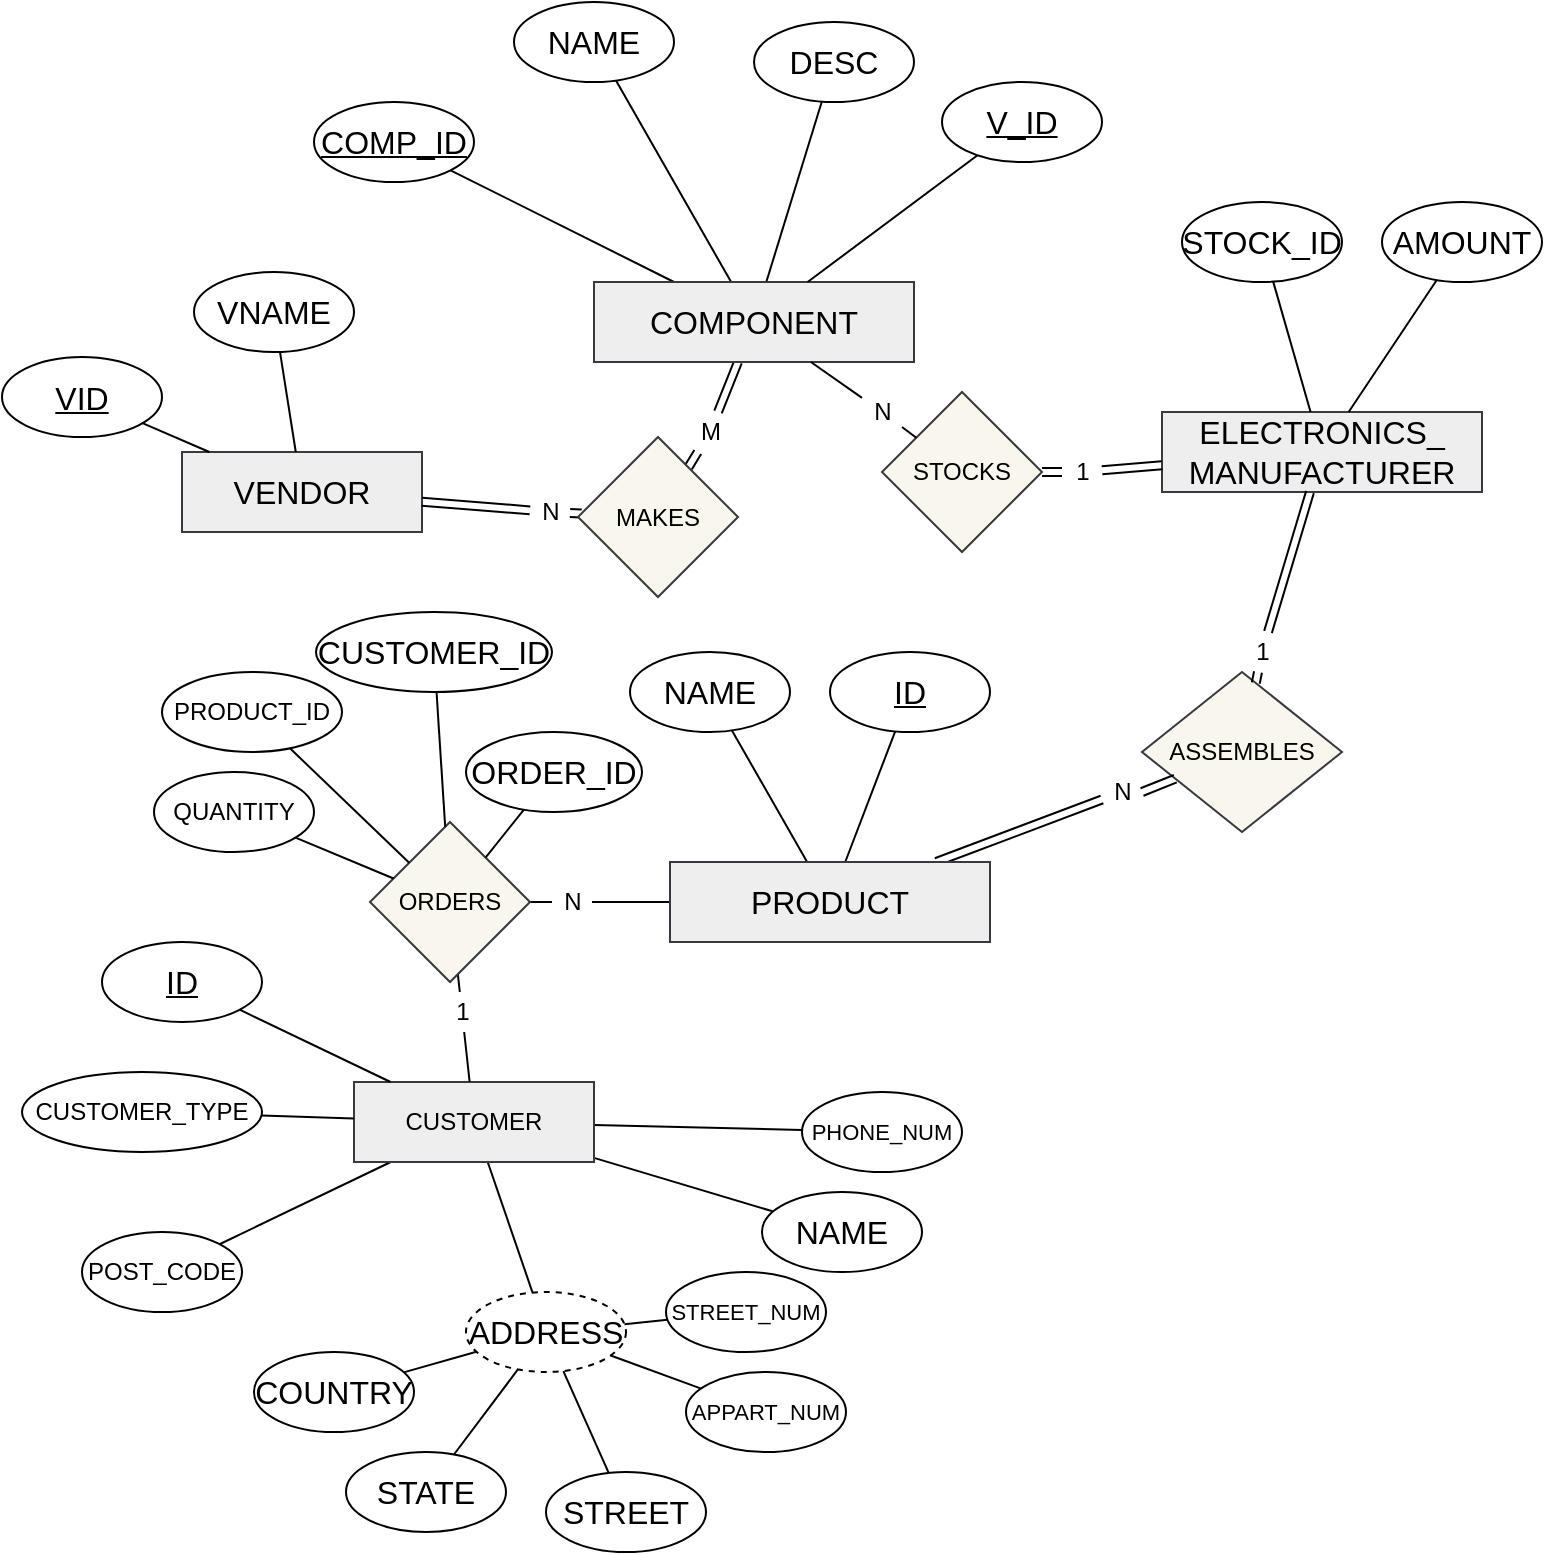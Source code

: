 <mxfile version="12.8.8" type="google"><diagram id="C5RBs43oDa-KdzZeNtuy" name="Page-1"><mxGraphModel dx="601" dy="880" grid="1" gridSize="10" guides="1" tooltips="1" connect="1" arrows="1" fold="1" page="1" pageScale="1" pageWidth="827" pageHeight="1169" math="0" shadow="0"><root><mxCell id="WIyWlLk6GJQsqaUBKTNV-0"/><mxCell id="WIyWlLk6GJQsqaUBKTNV-1" parent="WIyWlLk6GJQsqaUBKTNV-0"/><mxCell id="TzyiOqZJx_3DyyZnkIOd-8" style="rounded=0;orthogonalLoop=1;jettySize=auto;html=1;startArrow=none;startFill=0;endArrow=none;endFill=0;strokeWidth=1;" parent="WIyWlLk6GJQsqaUBKTNV-1" source="TzyiOqZJx_3DyyZnkIOd-5" target="TzyiOqZJx_3DyyZnkIOd-0" edge="1"><mxGeometry relative="1" as="geometry"/></mxCell><mxCell id="TzyiOqZJx_3DyyZnkIOd-5" value="&lt;font style=&quot;font-size: 16px&quot;&gt;NAME&lt;/font&gt;" style="ellipse;whiteSpace=wrap;html=1;" parent="WIyWlLk6GJQsqaUBKTNV-1" vertex="1"><mxGeometry x="334" y="440" width="80" height="40" as="geometry"/></mxCell><mxCell id="TzyiOqZJx_3DyyZnkIOd-7" style="rounded=0;orthogonalLoop=1;jettySize=auto;html=1;strokeWidth=1;endArrow=none;endFill=0;" parent="WIyWlLk6GJQsqaUBKTNV-1" source="TzyiOqZJx_3DyyZnkIOd-6" target="TzyiOqZJx_3DyyZnkIOd-0" edge="1"><mxGeometry relative="1" as="geometry"/></mxCell><mxCell id="TzyiOqZJx_3DyyZnkIOd-6" value="&lt;font style=&quot;font-size: 16px&quot;&gt;&lt;u&gt;ID&lt;/u&gt;&lt;br&gt;&lt;/font&gt;" style="ellipse;whiteSpace=wrap;html=1;" parent="WIyWlLk6GJQsqaUBKTNV-1" vertex="1"><mxGeometry x="434" y="440" width="80" height="40" as="geometry"/></mxCell><mxCell id="NfVa8kKm3sJhQS1edrzk-36" style="edgeStyle=none;rounded=0;orthogonalLoop=1;jettySize=auto;html=1;endArrow=none;endFill=0;shape=link;" parent="WIyWlLk6GJQsqaUBKTNV-1" source="NfVa8kKm3sJhQS1edrzk-58" target="NfVa8kKm3sJhQS1edrzk-35" edge="1"><mxGeometry relative="1" as="geometry"/></mxCell><mxCell id="TzyiOqZJx_3DyyZnkIOd-9" value="&lt;font style=&quot;font-size: 16px&quot;&gt;ELECTRONICS_&lt;br&gt;MANUFACTURER&lt;/font&gt;" style="rounded=0;whiteSpace=wrap;html=1;fillColor=#eeeeee;strokeColor=#36393d;" parent="WIyWlLk6GJQsqaUBKTNV-1" vertex="1"><mxGeometry x="600" y="320" width="160" height="40" as="geometry"/></mxCell><mxCell id="TzyiOqZJx_3DyyZnkIOd-26" value="" style="edgeStyle=none;rounded=0;orthogonalLoop=1;jettySize=auto;html=1;startArrow=none;startFill=0;endArrow=none;endFill=0;strokeWidth=1;labelPosition=left;verticalLabelPosition=top;align=right;verticalAlign=bottom;shape=link;" parent="WIyWlLk6GJQsqaUBKTNV-1" source="NfVa8kKm3sJhQS1edrzk-30" target="TzyiOqZJx_3DyyZnkIOd-22" edge="1"><mxGeometry relative="1" as="geometry"><mxPoint x="598" y="335" as="targetPoint"/></mxGeometry></mxCell><mxCell id="TzyiOqZJx_3DyyZnkIOd-27" value="" style="edgeStyle=none;rounded=0;orthogonalLoop=1;jettySize=auto;html=1;startArrow=none;startFill=0;endArrow=none;endFill=0;strokeWidth=1;shape=link;" parent="WIyWlLk6GJQsqaUBKTNV-1" source="NfVa8kKm3sJhQS1edrzk-41" target="TzyiOqZJx_3DyyZnkIOd-0" edge="1"><mxGeometry relative="1" as="geometry"/></mxCell><mxCell id="TzyiOqZJx_3DyyZnkIOd-11" value="ASSEMBLES" style="rhombus;whiteSpace=wrap;html=1;fillColor=#f9f7ed;strokeColor=#36393d;" parent="WIyWlLk6GJQsqaUBKTNV-1" vertex="1"><mxGeometry x="590" y="450" width="100" height="80" as="geometry"/></mxCell><mxCell id="TzyiOqZJx_3DyyZnkIOd-24" style="edgeStyle=none;rounded=0;orthogonalLoop=1;jettySize=auto;html=1;startArrow=none;startFill=0;endArrow=none;endFill=0;strokeWidth=1;shape=link;" parent="WIyWlLk6GJQsqaUBKTNV-1" source="NfVa8kKm3sJhQS1edrzk-54" target="NfVa8kKm3sJhQS1edrzk-40" edge="1"><mxGeometry relative="1" as="geometry"><mxPoint x="498" y="435" as="targetPoint"/></mxGeometry></mxCell><mxCell id="TzyiOqZJx_3DyyZnkIOd-17" value="&lt;font style=&quot;font-size: 16px&quot;&gt;VENDOR&lt;/font&gt;" style="rounded=0;whiteSpace=wrap;html=1;fillColor=#eeeeee;strokeColor=#36393d;" parent="WIyWlLk6GJQsqaUBKTNV-1" vertex="1"><mxGeometry x="110" y="340" width="120" height="40" as="geometry"/></mxCell><mxCell id="TzyiOqZJx_3DyyZnkIOd-35" style="edgeStyle=none;rounded=0;orthogonalLoop=1;jettySize=auto;html=1;startArrow=none;startFill=0;endArrow=none;endFill=0;strokeWidth=1;" parent="WIyWlLk6GJQsqaUBKTNV-1" source="TzyiOqZJx_3DyyZnkIOd-22" target="TzyiOqZJx_3DyyZnkIOd-34" edge="1"><mxGeometry relative="1" as="geometry"/></mxCell><mxCell id="TzyiOqZJx_3DyyZnkIOd-36" style="edgeStyle=none;rounded=0;orthogonalLoop=1;jettySize=auto;html=1;startArrow=none;startFill=0;endArrow=none;endFill=0;strokeWidth=1;" parent="WIyWlLk6GJQsqaUBKTNV-1" source="TzyiOqZJx_3DyyZnkIOd-22" target="TzyiOqZJx_3DyyZnkIOd-33" edge="1"><mxGeometry relative="1" as="geometry"/></mxCell><mxCell id="TzyiOqZJx_3DyyZnkIOd-37" style="edgeStyle=none;rounded=0;orthogonalLoop=1;jettySize=auto;html=1;startArrow=none;startFill=0;endArrow=none;endFill=0;strokeWidth=1;" parent="WIyWlLk6GJQsqaUBKTNV-1" source="TzyiOqZJx_3DyyZnkIOd-22" target="TzyiOqZJx_3DyyZnkIOd-32" edge="1"><mxGeometry relative="1" as="geometry"/></mxCell><mxCell id="TzyiOqZJx_3DyyZnkIOd-22" value="&lt;font style=&quot;font-size: 16px&quot;&gt;COMPONENT&lt;br&gt;&lt;/font&gt;" style="rounded=0;whiteSpace=wrap;html=1;fillColor=#eeeeee;strokeColor=#36393d;" parent="WIyWlLk6GJQsqaUBKTNV-1" vertex="1"><mxGeometry x="316" y="255" width="160" height="40" as="geometry"/></mxCell><mxCell id="TzyiOqZJx_3DyyZnkIOd-41" style="edgeStyle=none;rounded=0;orthogonalLoop=1;jettySize=auto;html=1;startArrow=none;startFill=0;endArrow=none;endFill=0;strokeWidth=1;" parent="WIyWlLk6GJQsqaUBKTNV-1" source="NfVa8kKm3sJhQS1edrzk-43" target="TzyiOqZJx_3DyyZnkIOd-0" edge="1"><mxGeometry relative="1" as="geometry"/></mxCell><mxCell id="TzyiOqZJx_3DyyZnkIOd-32" value="&lt;font style=&quot;font-size: 16px&quot;&gt;&lt;u&gt;COMP_ID&lt;/u&gt;&lt;br&gt;&lt;/font&gt;" style="ellipse;whiteSpace=wrap;html=1;" parent="WIyWlLk6GJQsqaUBKTNV-1" vertex="1"><mxGeometry x="176" y="165" width="80" height="40" as="geometry"/></mxCell><mxCell id="TzyiOqZJx_3DyyZnkIOd-33" value="&lt;span style=&quot;font-size: 16px&quot;&gt;NAME&lt;/span&gt;" style="ellipse;whiteSpace=wrap;html=1;" parent="WIyWlLk6GJQsqaUBKTNV-1" vertex="1"><mxGeometry x="276" y="115" width="80" height="40" as="geometry"/></mxCell><mxCell id="TzyiOqZJx_3DyyZnkIOd-34" value="&lt;font style=&quot;font-size: 16px&quot;&gt;DESC&lt;/font&gt;" style="ellipse;whiteSpace=wrap;html=1;" parent="WIyWlLk6GJQsqaUBKTNV-1" vertex="1"><mxGeometry x="396" y="125" width="80" height="40" as="geometry"/></mxCell><mxCell id="NfVa8kKm3sJhQS1edrzk-0" style="rounded=0;orthogonalLoop=1;jettySize=auto;html=1;endArrow=none;endFill=0;" parent="WIyWlLk6GJQsqaUBKTNV-1" source="TzyiOqZJx_3DyyZnkIOd-42" target="NfVa8kKm3sJhQS1edrzk-49" edge="1"><mxGeometry relative="1" as="geometry"><mxPoint x="594" y="744.839" as="targetPoint"/></mxGeometry></mxCell><mxCell id="TzyiOqZJx_3DyyZnkIOd-42" value="&lt;font style=&quot;font-size: 16px&quot;&gt;NAME&lt;/font&gt;" style="ellipse;whiteSpace=wrap;html=1;" parent="WIyWlLk6GJQsqaUBKTNV-1" vertex="1"><mxGeometry x="400" y="710" width="80" height="40" as="geometry"/></mxCell><mxCell id="NfVa8kKm3sJhQS1edrzk-25" style="edgeStyle=none;rounded=0;orthogonalLoop=1;jettySize=auto;html=1;endArrow=none;endFill=0;" parent="WIyWlLk6GJQsqaUBKTNV-1" source="TzyiOqZJx_3DyyZnkIOd-44" target="NfVa8kKm3sJhQS1edrzk-49" edge="1"><mxGeometry relative="1" as="geometry"><mxPoint x="205.636" y="852.5" as="targetPoint"/></mxGeometry></mxCell><mxCell id="TzyiOqZJx_3DyyZnkIOd-44" value="&lt;font&gt;&lt;font style=&quot;font-size: 12px&quot;&gt;POST_CODE&lt;/font&gt;&lt;br&gt;&lt;/font&gt;" style="ellipse;whiteSpace=wrap;html=1;" parent="WIyWlLk6GJQsqaUBKTNV-1" vertex="1"><mxGeometry x="60" y="730" width="80" height="40" as="geometry"/></mxCell><mxCell id="NfVa8kKm3sJhQS1edrzk-1" style="edgeStyle=none;rounded=0;orthogonalLoop=1;jettySize=auto;html=1;endArrow=none;endFill=0;" parent="WIyWlLk6GJQsqaUBKTNV-1" source="TzyiOqZJx_3DyyZnkIOd-45" target="NfVa8kKm3sJhQS1edrzk-49" edge="1"><mxGeometry relative="1" as="geometry"><mxPoint x="594" y="729.412" as="targetPoint"/></mxGeometry></mxCell><mxCell id="TzyiOqZJx_3DyyZnkIOd-45" value="&lt;font&gt;&lt;font style=&quot;font-size: 11px&quot;&gt;PHONE_NUM&lt;/font&gt;&lt;br&gt;&lt;/font&gt;" style="ellipse;whiteSpace=wrap;html=1;" parent="WIyWlLk6GJQsqaUBKTNV-1" vertex="1"><mxGeometry x="420" y="660" width="80" height="40" as="geometry"/></mxCell><mxCell id="NfVa8kKm3sJhQS1edrzk-2" style="edgeStyle=none;rounded=0;orthogonalLoop=1;jettySize=auto;html=1;endArrow=none;endFill=0;" parent="WIyWlLk6GJQsqaUBKTNV-1" source="TzyiOqZJx_3DyyZnkIOd-46" target="NfVa8kKm3sJhQS1edrzk-49" edge="1"><mxGeometry relative="1" as="geometry"><mxPoint x="542" y="760" as="targetPoint"/></mxGeometry></mxCell><mxCell id="TzyiOqZJx_3DyyZnkIOd-46" value="&lt;font style=&quot;font-size: 16px&quot;&gt;ADDRESS&lt;br&gt;&lt;/font&gt;" style="ellipse;whiteSpace=wrap;html=1;dashed=1;" parent="WIyWlLk6GJQsqaUBKTNV-1" vertex="1"><mxGeometry x="252" y="760" width="80" height="40" as="geometry"/></mxCell><mxCell id="NfVa8kKm3sJhQS1edrzk-16" style="edgeStyle=none;rounded=0;orthogonalLoop=1;jettySize=auto;html=1;endArrow=none;endFill=0;" parent="WIyWlLk6GJQsqaUBKTNV-1" source="NfVa8kKm3sJhQS1edrzk-4" target="TzyiOqZJx_3DyyZnkIOd-46" edge="1"><mxGeometry relative="1" as="geometry"/></mxCell><mxCell id="NfVa8kKm3sJhQS1edrzk-4" value="&lt;font&gt;&lt;font style=&quot;font-size: 11px&quot;&gt;STREET_NUM&lt;/font&gt;&lt;br&gt;&lt;/font&gt;" style="ellipse;whiteSpace=wrap;html=1;" parent="WIyWlLk6GJQsqaUBKTNV-1" vertex="1"><mxGeometry x="352" y="750" width="80" height="40" as="geometry"/></mxCell><mxCell id="NfVa8kKm3sJhQS1edrzk-15" style="edgeStyle=none;rounded=0;orthogonalLoop=1;jettySize=auto;html=1;endArrow=none;endFill=0;" parent="WIyWlLk6GJQsqaUBKTNV-1" source="NfVa8kKm3sJhQS1edrzk-6" target="TzyiOqZJx_3DyyZnkIOd-46" edge="1"><mxGeometry relative="1" as="geometry"/></mxCell><mxCell id="NfVa8kKm3sJhQS1edrzk-6" value="&lt;font style=&quot;font-size: 16px&quot;&gt;STREET&lt;br&gt;&lt;/font&gt;" style="ellipse;whiteSpace=wrap;html=1;" parent="WIyWlLk6GJQsqaUBKTNV-1" vertex="1"><mxGeometry x="292" y="850" width="80" height="40" as="geometry"/></mxCell><mxCell id="NfVa8kKm3sJhQS1edrzk-17" style="edgeStyle=none;rounded=0;orthogonalLoop=1;jettySize=auto;html=1;endArrow=none;endFill=0;" parent="WIyWlLk6GJQsqaUBKTNV-1" source="NfVa8kKm3sJhQS1edrzk-7" target="TzyiOqZJx_3DyyZnkIOd-46" edge="1"><mxGeometry relative="1" as="geometry"/></mxCell><mxCell id="NfVa8kKm3sJhQS1edrzk-7" value="&lt;font&gt;&lt;font style=&quot;font-size: 11px&quot;&gt;APPART_NUM&lt;/font&gt;&lt;br&gt;&lt;/font&gt;" style="ellipse;whiteSpace=wrap;html=1;" parent="WIyWlLk6GJQsqaUBKTNV-1" vertex="1"><mxGeometry x="362" y="800" width="80" height="40" as="geometry"/></mxCell><mxCell id="NfVa8kKm3sJhQS1edrzk-14" style="edgeStyle=none;rounded=0;orthogonalLoop=1;jettySize=auto;html=1;endArrow=none;endFill=0;" parent="WIyWlLk6GJQsqaUBKTNV-1" source="NfVa8kKm3sJhQS1edrzk-8" target="TzyiOqZJx_3DyyZnkIOd-46" edge="1"><mxGeometry relative="1" as="geometry"/></mxCell><mxCell id="NfVa8kKm3sJhQS1edrzk-8" value="&lt;font style=&quot;font-size: 16px&quot;&gt;STATE&lt;br&gt;&lt;/font&gt;" style="ellipse;whiteSpace=wrap;html=1;" parent="WIyWlLk6GJQsqaUBKTNV-1" vertex="1"><mxGeometry x="192" y="840" width="80" height="40" as="geometry"/></mxCell><mxCell id="NfVa8kKm3sJhQS1edrzk-13" style="edgeStyle=none;rounded=0;orthogonalLoop=1;jettySize=auto;html=1;endArrow=none;endFill=0;" parent="WIyWlLk6GJQsqaUBKTNV-1" source="NfVa8kKm3sJhQS1edrzk-9" target="TzyiOqZJx_3DyyZnkIOd-46" edge="1"><mxGeometry relative="1" as="geometry"/></mxCell><mxCell id="NfVa8kKm3sJhQS1edrzk-9" value="&lt;font style=&quot;font-size: 16px&quot;&gt;COUNTRY&lt;br&gt;&lt;/font&gt;" style="ellipse;whiteSpace=wrap;html=1;" parent="WIyWlLk6GJQsqaUBKTNV-1" vertex="1"><mxGeometry x="146" y="790" width="80" height="40" as="geometry"/></mxCell><mxCell id="NfVa8kKm3sJhQS1edrzk-30" value="M" style="text;html=1;align=center;verticalAlign=middle;resizable=0;points=[];autosize=1;" parent="WIyWlLk6GJQsqaUBKTNV-1" vertex="1"><mxGeometry x="359" y="320" width="30" height="20" as="geometry"/></mxCell><mxCell id="NfVa8kKm3sJhQS1edrzk-31" value="" style="edgeStyle=none;rounded=0;orthogonalLoop=1;jettySize=auto;html=1;startArrow=none;startFill=0;endArrow=none;endFill=0;strokeWidth=1;labelPosition=left;verticalLabelPosition=top;align=right;verticalAlign=bottom;shape=link;" parent="WIyWlLk6GJQsqaUBKTNV-1" source="NfVa8kKm3sJhQS1edrzk-40" target="NfVa8kKm3sJhQS1edrzk-30" edge="1"><mxGeometry relative="1" as="geometry"><mxPoint x="438.631" y="414.369" as="sourcePoint"/><mxPoint x="402.118" y="295" as="targetPoint"/></mxGeometry></mxCell><mxCell id="NfVa8kKm3sJhQS1edrzk-37" style="edgeStyle=none;rounded=0;orthogonalLoop=1;jettySize=auto;html=1;endArrow=none;endFill=0;" parent="WIyWlLk6GJQsqaUBKTNV-1" source="NfVa8kKm3sJhQS1edrzk-56" target="TzyiOqZJx_3DyyZnkIOd-22" edge="1"><mxGeometry relative="1" as="geometry"/></mxCell><mxCell id="NfVa8kKm3sJhQS1edrzk-35" value="STOCKS" style="rhombus;whiteSpace=wrap;html=1;fillColor=#f9f7ed;strokeColor=#36393d;" parent="WIyWlLk6GJQsqaUBKTNV-1" vertex="1"><mxGeometry x="460" y="310" width="80" height="80" as="geometry"/></mxCell><mxCell id="NfVa8kKm3sJhQS1edrzk-39" style="edgeStyle=none;rounded=0;orthogonalLoop=1;jettySize=auto;html=1;startArrow=none;startFill=0;endArrow=none;endFill=0;strokeWidth=1;shape=link;" parent="WIyWlLk6GJQsqaUBKTNV-1" source="NfVa8kKm3sJhQS1edrzk-45" target="TzyiOqZJx_3DyyZnkIOd-11" edge="1"><mxGeometry relative="1" as="geometry"><mxPoint x="766.296" y="307.5" as="sourcePoint"/><mxPoint x="661.951" y="432.5" as="targetPoint"/></mxGeometry></mxCell><mxCell id="NfVa8kKm3sJhQS1edrzk-40" value="MAKES" style="rhombus;whiteSpace=wrap;html=1;fillColor=#f9f7ed;strokeColor=#36393d;" parent="WIyWlLk6GJQsqaUBKTNV-1" vertex="1"><mxGeometry x="308" y="332.5" width="80" height="80" as="geometry"/></mxCell><mxCell id="NfVa8kKm3sJhQS1edrzk-41" value="N" style="text;html=1;align=center;verticalAlign=middle;resizable=0;points=[];autosize=1;" parent="WIyWlLk6GJQsqaUBKTNV-1" vertex="1"><mxGeometry x="570" y="500" width="20" height="20" as="geometry"/></mxCell><mxCell id="NfVa8kKm3sJhQS1edrzk-42" value="" style="edgeStyle=none;rounded=0;orthogonalLoop=1;jettySize=auto;html=1;entryX=1;entryY=0.5;entryDx=0;entryDy=0;startArrow=none;startFill=0;endArrow=none;endFill=0;strokeWidth=1;shape=link;" parent="WIyWlLk6GJQsqaUBKTNV-1" source="TzyiOqZJx_3DyyZnkIOd-11" target="NfVa8kKm3sJhQS1edrzk-41" edge="1"><mxGeometry relative="1" as="geometry"><mxPoint x="596.477" y="495.181" as="sourcePoint"/><mxPoint x="514" y="505" as="targetPoint"/></mxGeometry></mxCell><mxCell id="NfVa8kKm3sJhQS1edrzk-43" value="N" style="text;html=1;align=center;verticalAlign=middle;resizable=0;points=[];autosize=1;" parent="WIyWlLk6GJQsqaUBKTNV-1" vertex="1"><mxGeometry x="295" y="555" width="20" height="20" as="geometry"/></mxCell><mxCell id="NfVa8kKm3sJhQS1edrzk-44" style="edgeStyle=none;rounded=0;orthogonalLoop=1;jettySize=auto;html=1;startArrow=none;startFill=0;endArrow=none;endFill=0;strokeWidth=1;" parent="WIyWlLk6GJQsqaUBKTNV-1" source="TzyiOqZJx_3DyyZnkIOd-29" target="NfVa8kKm3sJhQS1edrzk-43" edge="1"><mxGeometry relative="1" as="geometry"><mxPoint x="251.276" y="427.776" as="sourcePoint"/><mxPoint x="360" y="413.214" as="targetPoint"/></mxGeometry></mxCell><mxCell id="NfVa8kKm3sJhQS1edrzk-45" value="1" style="text;html=1;align=center;verticalAlign=middle;resizable=0;points=[];autosize=1;" parent="WIyWlLk6GJQsqaUBKTNV-1" vertex="1"><mxGeometry x="640" y="430" width="20" height="20" as="geometry"/></mxCell><mxCell id="NfVa8kKm3sJhQS1edrzk-46" style="edgeStyle=none;rounded=0;orthogonalLoop=1;jettySize=auto;html=1;startArrow=none;startFill=0;endArrow=none;endFill=0;strokeWidth=1;shape=link;" parent="WIyWlLk6GJQsqaUBKTNV-1" source="TzyiOqZJx_3DyyZnkIOd-9" target="NfVa8kKm3sJhQS1edrzk-45" edge="1"><mxGeometry relative="1" as="geometry"><mxPoint x="674.667" y="360" as="sourcePoint"/><mxPoint x="648.791" y="457.033" as="targetPoint"/></mxGeometry></mxCell><mxCell id="NfVa8kKm3sJhQS1edrzk-50" style="edgeStyle=none;rounded=0;orthogonalLoop=1;jettySize=auto;html=1;endArrow=none;endFill=0;" parent="WIyWlLk6GJQsqaUBKTNV-1" source="NfVa8kKm3sJhQS1edrzk-52" target="TzyiOqZJx_3DyyZnkIOd-29" edge="1"><mxGeometry relative="1" as="geometry"><Array as="points"/></mxGeometry></mxCell><mxCell id="NfVa8kKm3sJhQS1edrzk-49" value="CUSTOMER" style="rounded=0;whiteSpace=wrap;html=1;fillColor=#eeeeee;strokeColor=#36393d;" parent="WIyWlLk6GJQsqaUBKTNV-1" vertex="1"><mxGeometry x="196" y="655" width="120" height="40" as="geometry"/></mxCell><mxCell id="NfVa8kKm3sJhQS1edrzk-52" value="1" style="text;html=1;align=center;verticalAlign=middle;resizable=0;points=[];autosize=1;" parent="WIyWlLk6GJQsqaUBKTNV-1" vertex="1"><mxGeometry x="240" y="610" width="20" height="20" as="geometry"/></mxCell><mxCell id="NfVa8kKm3sJhQS1edrzk-53" style="edgeStyle=none;rounded=0;orthogonalLoop=1;jettySize=auto;html=1;endArrow=none;endFill=0;" parent="WIyWlLk6GJQsqaUBKTNV-1" source="NfVa8kKm3sJhQS1edrzk-49" target="NfVa8kKm3sJhQS1edrzk-52" edge="1"><mxGeometry relative="1" as="geometry"><mxPoint x="267.037" y="685" as="sourcePoint"/><mxPoint x="255.161" y="604.839" as="targetPoint"/><Array as="points"/></mxGeometry></mxCell><mxCell id="NfVa8kKm3sJhQS1edrzk-54" value="N" style="text;html=1;align=center;verticalAlign=middle;resizable=0;points=[];autosize=1;" parent="WIyWlLk6GJQsqaUBKTNV-1" vertex="1"><mxGeometry x="284" y="360" width="20" height="20" as="geometry"/></mxCell><mxCell id="NfVa8kKm3sJhQS1edrzk-55" style="edgeStyle=none;rounded=0;orthogonalLoop=1;jettySize=auto;html=1;startArrow=none;startFill=0;endArrow=none;endFill=0;strokeWidth=1;shape=link;" parent="WIyWlLk6GJQsqaUBKTNV-1" source="TzyiOqZJx_3DyyZnkIOd-17" target="NfVa8kKm3sJhQS1edrzk-54" edge="1"><mxGeometry relative="1" as="geometry"><mxPoint x="320.301" y="360.199" as="targetPoint"/><mxPoint x="241.037" y="325" as="sourcePoint"/></mxGeometry></mxCell><mxCell id="NfVa8kKm3sJhQS1edrzk-56" value="N" style="text;html=1;align=center;verticalAlign=middle;resizable=0;points=[];autosize=1;" parent="WIyWlLk6GJQsqaUBKTNV-1" vertex="1"><mxGeometry x="450" y="310" width="20" height="20" as="geometry"/></mxCell><mxCell id="NfVa8kKm3sJhQS1edrzk-57" style="edgeStyle=none;rounded=0;orthogonalLoop=1;jettySize=auto;html=1;endArrow=none;endFill=0;" parent="WIyWlLk6GJQsqaUBKTNV-1" source="NfVa8kKm3sJhQS1edrzk-35" target="NfVa8kKm3sJhQS1edrzk-56" edge="1"><mxGeometry relative="1" as="geometry"><mxPoint x="476.76" y="333.24" as="sourcePoint"/><mxPoint x="423.733" y="295" as="targetPoint"/></mxGeometry></mxCell><mxCell id="NfVa8kKm3sJhQS1edrzk-58" value="1" style="text;html=1;align=center;verticalAlign=middle;resizable=0;points=[];autosize=1;" parent="WIyWlLk6GJQsqaUBKTNV-1" vertex="1"><mxGeometry x="550" y="340" width="20" height="20" as="geometry"/></mxCell><mxCell id="NfVa8kKm3sJhQS1edrzk-59" style="edgeStyle=none;rounded=0;orthogonalLoop=1;jettySize=auto;html=1;endArrow=none;endFill=0;shape=link;" parent="WIyWlLk6GJQsqaUBKTNV-1" source="TzyiOqZJx_3DyyZnkIOd-9" target="NfVa8kKm3sJhQS1edrzk-58" edge="1"><mxGeometry relative="1" as="geometry"><mxPoint x="600" y="344.444" as="sourcePoint"/><mxPoint x="537.895" y="347.895" as="targetPoint"/></mxGeometry></mxCell><mxCell id="TzyiOqZJx_3DyyZnkIOd-29" value="ORDERS" style="rhombus;whiteSpace=wrap;html=1;fillColor=#f9f7ed;strokeColor=#36393d;" parent="WIyWlLk6GJQsqaUBKTNV-1" vertex="1"><mxGeometry x="204" y="525" width="80" height="80" as="geometry"/></mxCell><mxCell id="Pc15yy3DREjUnd309KB9-2" style="rounded=0;orthogonalLoop=1;jettySize=auto;html=1;endArrow=none;endFill=0;" edge="1" parent="WIyWlLk6GJQsqaUBKTNV-1" source="Pc15yy3DREjUnd309KB9-1" target="NfVa8kKm3sJhQS1edrzk-49"><mxGeometry relative="1" as="geometry"/></mxCell><mxCell id="Pc15yy3DREjUnd309KB9-1" value="&lt;font&gt;&lt;font style=&quot;font-size: 12px&quot;&gt;CUSTOMER_TYPE&lt;/font&gt;&lt;br&gt;&lt;/font&gt;" style="ellipse;whiteSpace=wrap;html=1;" vertex="1" parent="WIyWlLk6GJQsqaUBKTNV-1"><mxGeometry x="30" y="650" width="120" height="40" as="geometry"/></mxCell><mxCell id="Pc15yy3DREjUnd309KB9-4" style="edgeStyle=none;rounded=0;orthogonalLoop=1;jettySize=auto;html=1;endArrow=none;endFill=0;" edge="1" parent="WIyWlLk6GJQsqaUBKTNV-1" source="Pc15yy3DREjUnd309KB9-3" target="NfVa8kKm3sJhQS1edrzk-49"><mxGeometry relative="1" as="geometry"/></mxCell><mxCell id="Pc15yy3DREjUnd309KB9-3" value="&lt;font style=&quot;font-size: 16px&quot;&gt;&lt;u&gt;ID&lt;/u&gt;&lt;br&gt;&lt;/font&gt;" style="ellipse;whiteSpace=wrap;html=1;" vertex="1" parent="WIyWlLk6GJQsqaUBKTNV-1"><mxGeometry x="70" y="585" width="80" height="40" as="geometry"/></mxCell><mxCell id="TzyiOqZJx_3DyyZnkIOd-0" value="&lt;font style=&quot;font-size: 16px&quot;&gt;PRODUCT&lt;/font&gt;" style="rounded=0;whiteSpace=wrap;html=1;fillColor=#eeeeee;strokeColor=#36393d;" parent="WIyWlLk6GJQsqaUBKTNV-1" vertex="1"><mxGeometry x="354" y="545" width="160" height="40" as="geometry"/></mxCell><mxCell id="Pc15yy3DREjUnd309KB9-8" style="edgeStyle=none;rounded=0;orthogonalLoop=1;jettySize=auto;html=1;endArrow=none;endFill=0;" edge="1" parent="WIyWlLk6GJQsqaUBKTNV-1" source="Pc15yy3DREjUnd309KB9-5" target="TzyiOqZJx_3DyyZnkIOd-17"><mxGeometry relative="1" as="geometry"/></mxCell><mxCell id="Pc15yy3DREjUnd309KB9-5" value="&lt;font style=&quot;font-size: 16px&quot;&gt;&lt;u&gt;VID&lt;/u&gt;&lt;br&gt;&lt;/font&gt;" style="ellipse;whiteSpace=wrap;html=1;" vertex="1" parent="WIyWlLk6GJQsqaUBKTNV-1"><mxGeometry x="20" y="292.5" width="80" height="40" as="geometry"/></mxCell><mxCell id="Pc15yy3DREjUnd309KB9-7" style="edgeStyle=none;rounded=0;orthogonalLoop=1;jettySize=auto;html=1;endArrow=none;endFill=0;" edge="1" parent="WIyWlLk6GJQsqaUBKTNV-1" source="Pc15yy3DREjUnd309KB9-6" target="TzyiOqZJx_3DyyZnkIOd-17"><mxGeometry relative="1" as="geometry"/></mxCell><mxCell id="Pc15yy3DREjUnd309KB9-6" value="&lt;span style=&quot;font-size: 16px&quot;&gt;VNAME&lt;/span&gt;" style="ellipse;whiteSpace=wrap;html=1;" vertex="1" parent="WIyWlLk6GJQsqaUBKTNV-1"><mxGeometry x="116" y="250" width="80" height="40" as="geometry"/></mxCell><mxCell id="Pc15yy3DREjUnd309KB9-10" style="edgeStyle=none;rounded=0;orthogonalLoop=1;jettySize=auto;html=1;endArrow=none;endFill=0;" edge="1" parent="WIyWlLk6GJQsqaUBKTNV-1" source="Pc15yy3DREjUnd309KB9-9" target="TzyiOqZJx_3DyyZnkIOd-22"><mxGeometry relative="1" as="geometry"/></mxCell><mxCell id="Pc15yy3DREjUnd309KB9-9" value="&lt;font style=&quot;font-size: 16px&quot;&gt;&lt;u&gt;V_ID&lt;/u&gt;&lt;br&gt;&lt;/font&gt;" style="ellipse;whiteSpace=wrap;html=1;" vertex="1" parent="WIyWlLk6GJQsqaUBKTNV-1"><mxGeometry x="490" y="155" width="80" height="40" as="geometry"/></mxCell><mxCell id="Pc15yy3DREjUnd309KB9-15" style="edgeStyle=none;rounded=0;orthogonalLoop=1;jettySize=auto;html=1;endArrow=none;endFill=0;" edge="1" parent="WIyWlLk6GJQsqaUBKTNV-1" source="Pc15yy3DREjUnd309KB9-13" target="TzyiOqZJx_3DyyZnkIOd-9"><mxGeometry relative="1" as="geometry"><mxPoint x="692.99" y="230.137" as="targetPoint"/></mxGeometry></mxCell><mxCell id="Pc15yy3DREjUnd309KB9-13" value="&lt;font style=&quot;font-size: 16px&quot;&gt;STOCK_ID&lt;/font&gt;" style="ellipse;whiteSpace=wrap;html=1;" vertex="1" parent="WIyWlLk6GJQsqaUBKTNV-1"><mxGeometry x="610" y="215" width="80" height="40" as="geometry"/></mxCell><mxCell id="Pc15yy3DREjUnd309KB9-16" style="edgeStyle=none;rounded=0;orthogonalLoop=1;jettySize=auto;html=1;endArrow=none;endFill=0;" edge="1" parent="WIyWlLk6GJQsqaUBKTNV-1" source="Pc15yy3DREjUnd309KB9-14" target="TzyiOqZJx_3DyyZnkIOd-9"><mxGeometry relative="1" as="geometry"><mxPoint x="715.883" y="230.713" as="targetPoint"/></mxGeometry></mxCell><mxCell id="Pc15yy3DREjUnd309KB9-14" value="&lt;font style=&quot;font-size: 16px&quot;&gt;AMOUNT&lt;/font&gt;" style="ellipse;whiteSpace=wrap;html=1;" vertex="1" parent="WIyWlLk6GJQsqaUBKTNV-1"><mxGeometry x="710" y="215" width="80" height="40" as="geometry"/></mxCell><mxCell id="Pc15yy3DREjUnd309KB9-18" style="edgeStyle=none;rounded=0;orthogonalLoop=1;jettySize=auto;html=1;endArrow=none;endFill=0;" edge="1" parent="WIyWlLk6GJQsqaUBKTNV-1" source="Pc15yy3DREjUnd309KB9-17" target="TzyiOqZJx_3DyyZnkIOd-29"><mxGeometry relative="1" as="geometry"/></mxCell><mxCell id="Pc15yy3DREjUnd309KB9-17" value="&lt;font style=&quot;font-size: 16px&quot;&gt;CUSTOMER_ID&lt;br&gt;&lt;/font&gt;" style="ellipse;whiteSpace=wrap;html=1;" vertex="1" parent="WIyWlLk6GJQsqaUBKTNV-1"><mxGeometry x="177" y="420" width="118" height="40" as="geometry"/></mxCell><mxCell id="Pc15yy3DREjUnd309KB9-22" style="edgeStyle=none;rounded=0;orthogonalLoop=1;jettySize=auto;html=1;endArrow=none;endFill=0;" edge="1" parent="WIyWlLk6GJQsqaUBKTNV-1" source="Pc15yy3DREjUnd309KB9-21" target="TzyiOqZJx_3DyyZnkIOd-29"><mxGeometry relative="1" as="geometry"><mxPoint x="71.508" y="485.349" as="targetPoint"/></mxGeometry></mxCell><mxCell id="Pc15yy3DREjUnd309KB9-21" value="&lt;font&gt;QUANTITY&lt;br&gt;&lt;/font&gt;" style="ellipse;whiteSpace=wrap;html=1;" vertex="1" parent="WIyWlLk6GJQsqaUBKTNV-1"><mxGeometry x="96" y="500" width="80" height="40" as="geometry"/></mxCell><mxCell id="Pc15yy3DREjUnd309KB9-24" style="edgeStyle=none;rounded=0;orthogonalLoop=1;jettySize=auto;html=1;endArrow=none;endFill=0;" edge="1" parent="WIyWlLk6GJQsqaUBKTNV-1" source="Pc15yy3DREjUnd309KB9-23" target="TzyiOqZJx_3DyyZnkIOd-29"><mxGeometry relative="1" as="geometry"><mxPoint x="114.661" y="470.357" as="targetPoint"/></mxGeometry></mxCell><mxCell id="Pc15yy3DREjUnd309KB9-23" value="&lt;font&gt;&lt;font style=&quot;font-size: 12px&quot;&gt;PRODUCT_ID&lt;/font&gt;&lt;br&gt;&lt;/font&gt;" style="ellipse;whiteSpace=wrap;html=1;" vertex="1" parent="WIyWlLk6GJQsqaUBKTNV-1"><mxGeometry x="100" y="450" width="90" height="40" as="geometry"/></mxCell><mxCell id="Pc15yy3DREjUnd309KB9-26" style="edgeStyle=none;rounded=0;orthogonalLoop=1;jettySize=auto;html=1;endArrow=none;endFill=0;" edge="1" parent="WIyWlLk6GJQsqaUBKTNV-1" source="Pc15yy3DREjUnd309KB9-25" target="TzyiOqZJx_3DyyZnkIOd-29"><mxGeometry relative="1" as="geometry"/></mxCell><mxCell id="Pc15yy3DREjUnd309KB9-25" value="&lt;font style=&quot;font-size: 16px&quot;&gt;ORDER_ID&lt;br&gt;&lt;/font&gt;" style="ellipse;whiteSpace=wrap;html=1;" vertex="1" parent="WIyWlLk6GJQsqaUBKTNV-1"><mxGeometry x="252" y="480" width="88" height="40" as="geometry"/></mxCell></root></mxGraphModel></diagram></mxfile>